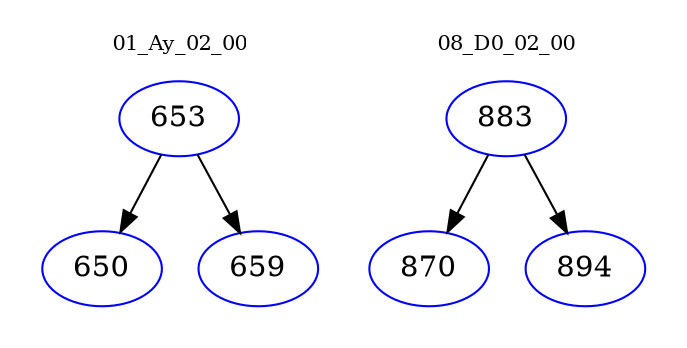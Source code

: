 digraph{
subgraph cluster_0 {
color = white
label = "01_Ay_02_00";
fontsize=10;
T0_653 [label="653", color="blue"]
T0_653 -> T0_650 [color="black"]
T0_650 [label="650", color="blue"]
T0_653 -> T0_659 [color="black"]
T0_659 [label="659", color="blue"]
}
subgraph cluster_1 {
color = white
label = "08_D0_02_00";
fontsize=10;
T1_883 [label="883", color="blue"]
T1_883 -> T1_870 [color="black"]
T1_870 [label="870", color="blue"]
T1_883 -> T1_894 [color="black"]
T1_894 [label="894", color="blue"]
}
}

